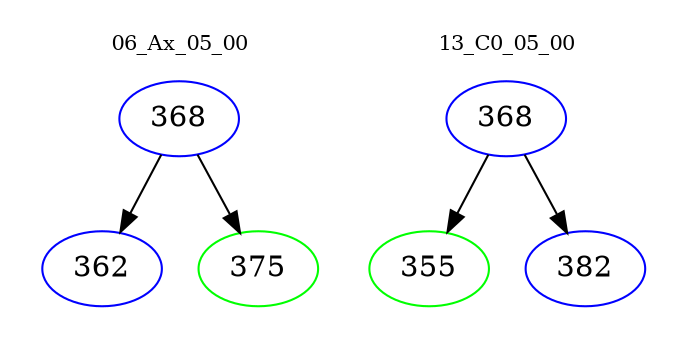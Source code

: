 digraph{
subgraph cluster_0 {
color = white
label = "06_Ax_05_00";
fontsize=10;
T0_368 [label="368", color="blue"]
T0_368 -> T0_362 [color="black"]
T0_362 [label="362", color="blue"]
T0_368 -> T0_375 [color="black"]
T0_375 [label="375", color="green"]
}
subgraph cluster_1 {
color = white
label = "13_C0_05_00";
fontsize=10;
T1_368 [label="368", color="blue"]
T1_368 -> T1_355 [color="black"]
T1_355 [label="355", color="green"]
T1_368 -> T1_382 [color="black"]
T1_382 [label="382", color="blue"]
}
}
